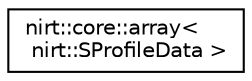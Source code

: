 digraph "Graphical Class Hierarchy"
{
 // LATEX_PDF_SIZE
  edge [fontname="Helvetica",fontsize="10",labelfontname="Helvetica",labelfontsize="10"];
  node [fontname="Helvetica",fontsize="10",shape=record];
  rankdir="LR";
  Node0 [label="nirt::core::array\<\l nirt::SProfileData \>",height=0.2,width=0.4,color="black", fillcolor="white", style="filled",URL="$classnirt_1_1core_1_1array.html",tooltip=" "];
}
